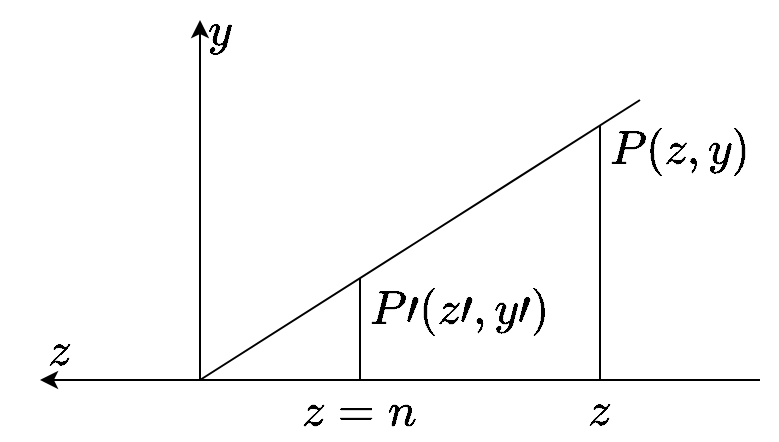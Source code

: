 <mxfile version="28.1.2">
  <diagram name="第 1 页" id="t2xDipAk1HC8h-4A8P3P">
    <mxGraphModel dx="265" dy="225" grid="1" gridSize="10" guides="1" tooltips="1" connect="1" arrows="1" fold="1" page="1" pageScale="1" pageWidth="827" pageHeight="1169" math="1" shadow="0">
      <root>
        <mxCell id="0" />
        <mxCell id="1" parent="0" />
        <mxCell id="By0IAsdPna3YviRU1qi0-1" value="" style="endArrow=none;html=1;rounded=0;startArrow=classic;startFill=1;endFill=0;" edge="1" parent="1">
          <mxGeometry width="50" height="50" relative="1" as="geometry">
            <mxPoint x="280" y="480" as="sourcePoint" />
            <mxPoint x="640" y="480" as="targetPoint" />
          </mxGeometry>
        </mxCell>
        <mxCell id="By0IAsdPna3YviRU1qi0-2" value="" style="endArrow=classic;html=1;rounded=0;" edge="1" parent="1">
          <mxGeometry width="50" height="50" relative="1" as="geometry">
            <mxPoint x="360" y="480" as="sourcePoint" />
            <mxPoint x="360" y="300" as="targetPoint" />
          </mxGeometry>
        </mxCell>
        <mxCell id="By0IAsdPna3YviRU1qi0-3" value="`z`" style="text;html=1;align=center;verticalAlign=middle;whiteSpace=wrap;rounded=0;fontSize=20;" vertex="1" parent="1">
          <mxGeometry x="260" y="450" width="60" height="30" as="geometry" />
        </mxCell>
        <mxCell id="By0IAsdPna3YviRU1qi0-4" value="`y`" style="text;html=1;align=center;verticalAlign=middle;whiteSpace=wrap;rounded=0;fontSize=20;" vertex="1" parent="1">
          <mxGeometry x="340" y="290" width="60" height="30" as="geometry" />
        </mxCell>
        <mxCell id="By0IAsdPna3YviRU1qi0-5" value="" style="endArrow=none;html=1;rounded=0;" edge="1" parent="1">
          <mxGeometry width="50" height="50" relative="1" as="geometry">
            <mxPoint x="360" y="480" as="sourcePoint" />
            <mxPoint x="580" y="340" as="targetPoint" />
            <Array as="points">
              <mxPoint x="470" y="410" />
            </Array>
          </mxGeometry>
        </mxCell>
        <mxCell id="By0IAsdPna3YviRU1qi0-6" value="" style="endArrow=none;html=1;rounded=0;" edge="1" parent="1">
          <mxGeometry width="50" height="50" relative="1" as="geometry">
            <mxPoint x="440" y="480" as="sourcePoint" />
            <mxPoint x="440" y="430" as="targetPoint" />
          </mxGeometry>
        </mxCell>
        <mxCell id="By0IAsdPna3YviRU1qi0-7" value="" style="endArrow=none;html=1;rounded=0;" edge="1" parent="1">
          <mxGeometry width="50" height="50" relative="1" as="geometry">
            <mxPoint x="560" y="480" as="sourcePoint" />
            <mxPoint x="560" y="353" as="targetPoint" />
          </mxGeometry>
        </mxCell>
        <mxCell id="By0IAsdPna3YviRU1qi0-8" value="" style="endArrow=none;html=1;rounded=0;" edge="1" parent="1">
          <mxGeometry width="50" height="50" relative="1" as="geometry">
            <mxPoint x="440" y="480" as="sourcePoint" />
            <mxPoint x="440" y="429" as="targetPoint" />
          </mxGeometry>
        </mxCell>
        <mxCell id="By0IAsdPna3YviRU1qi0-9" value="`z=n`" style="text;html=1;align=center;verticalAlign=middle;whiteSpace=wrap;rounded=0;fontSize=20;" vertex="1" parent="1">
          <mxGeometry x="410" y="480" width="60" height="30" as="geometry" />
        </mxCell>
        <mxCell id="By0IAsdPna3YviRU1qi0-10" value="`z`" style="text;html=1;align=center;verticalAlign=middle;whiteSpace=wrap;rounded=0;fontSize=20;" vertex="1" parent="1">
          <mxGeometry x="530" y="480" width="60" height="30" as="geometry" />
        </mxCell>
        <mxCell id="By0IAsdPna3YviRU1qi0-12" value="`P(z,y)`" style="text;html=1;align=center;verticalAlign=middle;whiteSpace=wrap;rounded=0;fontSize=20;" vertex="1" parent="1">
          <mxGeometry x="570" y="350" width="60" height="30" as="geometry" />
        </mxCell>
        <mxCell id="By0IAsdPna3YviRU1qi0-14" value="`P&#39;(z&#39;,y&#39;)`" style="text;html=1;align=center;verticalAlign=middle;whiteSpace=wrap;rounded=0;fontSize=20;" vertex="1" parent="1">
          <mxGeometry x="460" y="430" width="60" height="30" as="geometry" />
        </mxCell>
      </root>
    </mxGraphModel>
  </diagram>
</mxfile>
